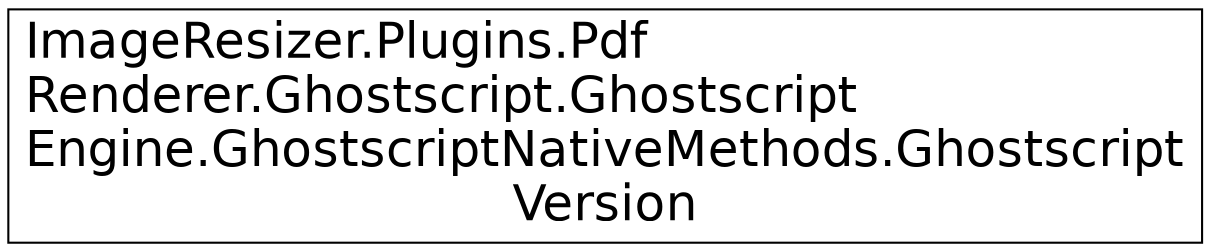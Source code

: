 digraph "Graphical Class Hierarchy"
{
  edge [fontname="Helvetica",fontsize="24",labelfontname="Helvetica",labelfontsize="24"];
  node [fontname="Helvetica",fontsize="24",shape=record];
  rankdir="LR";
  Node1 [label="ImageResizer.Plugins.Pdf\lRenderer.Ghostscript.Ghostscript\lEngine.GhostscriptNativeMethods.Ghostscript\lVersion",height=0.2,width=0.4,color="black", fillcolor="white", style="filled",URL="$struct_image_resizer_1_1_plugins_1_1_pdf_renderer_1_1_ghostscript_1_1_ghostscript_engine_1_1_ghoec714d530d5ff8923f1aea3b46b004ad.html"];
}
